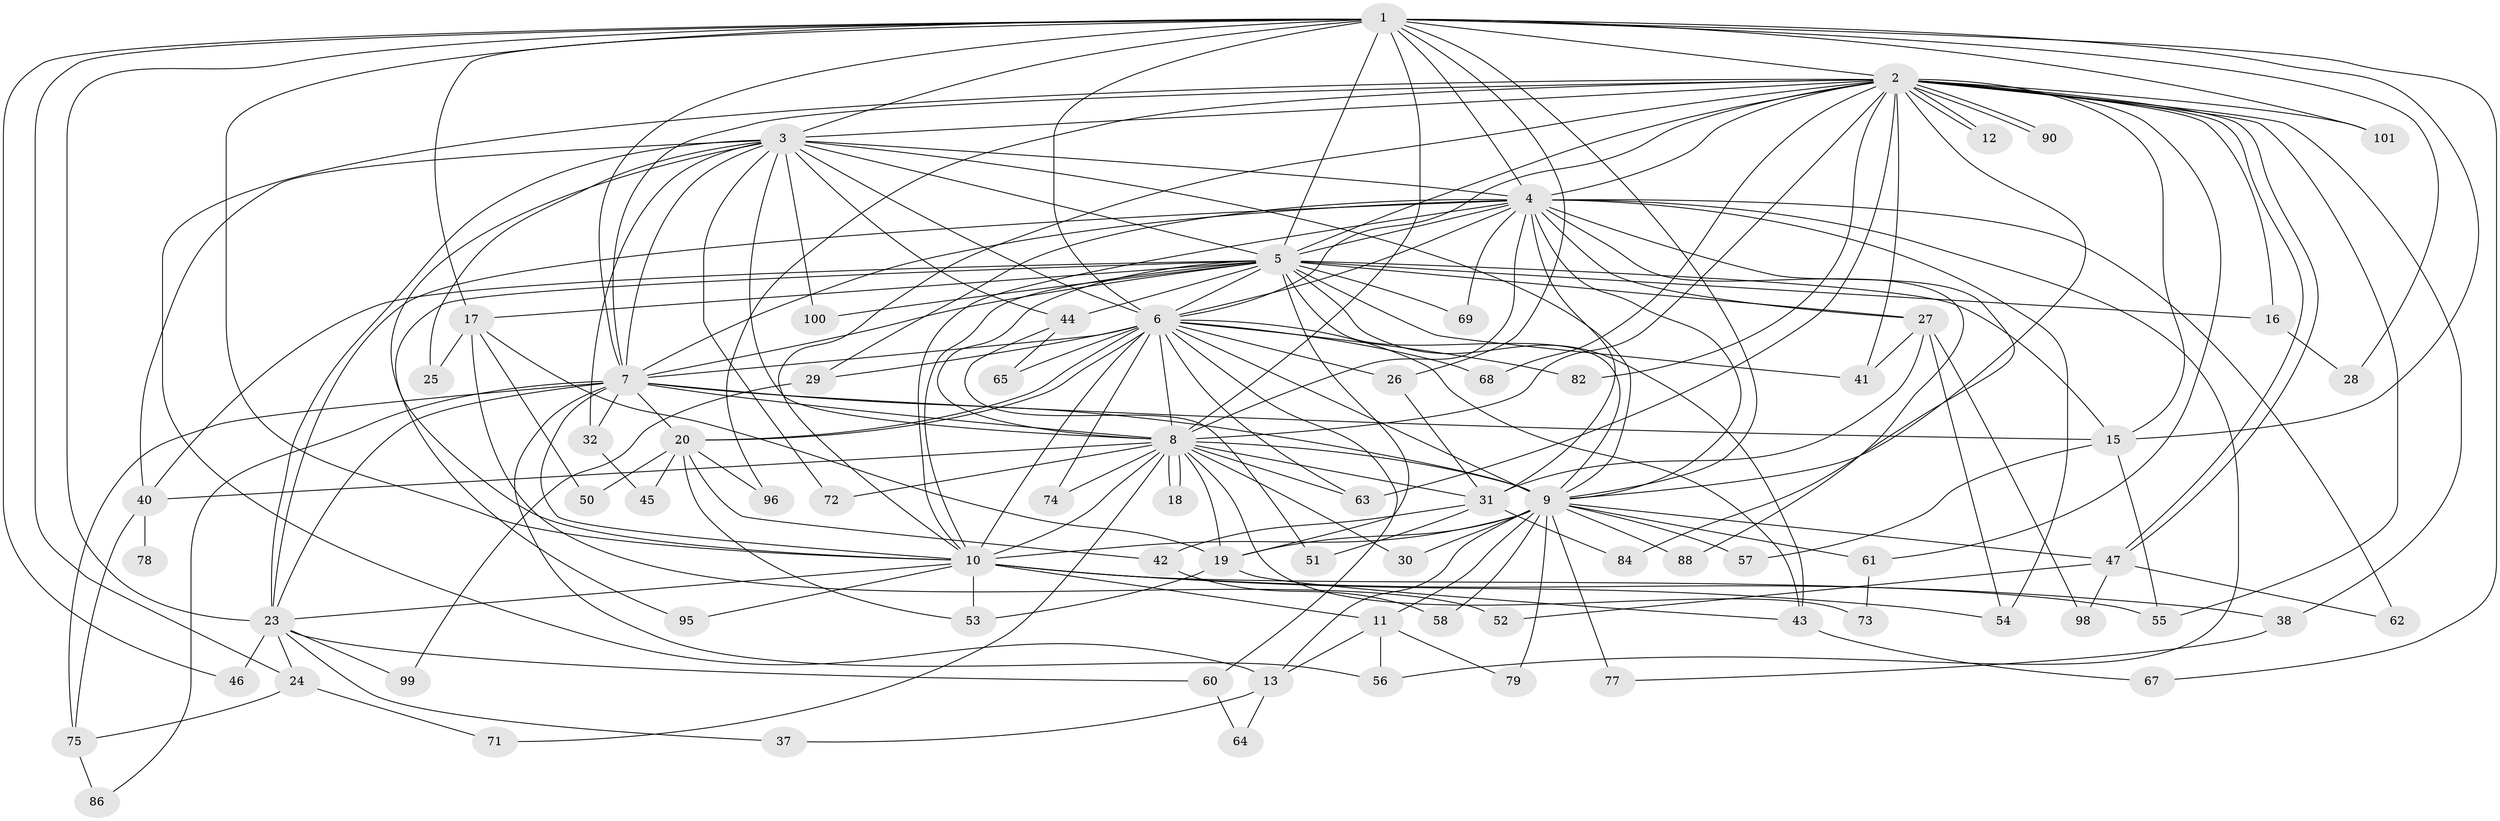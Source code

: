 // original degree distribution, {17: 0.019417475728155338, 27: 0.009708737864077669, 16: 0.019417475728155338, 20: 0.019417475728155338, 21: 0.019417475728155338, 19: 0.009708737864077669, 5: 0.04854368932038835, 2: 0.5145631067961165, 4: 0.08737864077669903, 3: 0.1941747572815534, 6: 0.038834951456310676, 10: 0.009708737864077669, 7: 0.009708737864077669}
// Generated by graph-tools (version 1.1) at 2025/41/03/06/25 10:41:39]
// undirected, 76 vertices, 197 edges
graph export_dot {
graph [start="1"]
  node [color=gray90,style=filled];
  1 [super="+14"];
  2 [super="+39"];
  3 [super="+85"];
  4 [super="+94"];
  5 [super="+93"];
  6 [super="+21"];
  7 [super="+70"];
  8 [super="+66"];
  9 [super="+36"];
  10 [super="+92"];
  11;
  12;
  13 [super="+22"];
  15 [super="+33"];
  16;
  17 [super="+83"];
  18;
  19 [super="+89"];
  20 [super="+35"];
  23 [super="+34"];
  24;
  25;
  26;
  27 [super="+97"];
  28;
  29;
  30;
  31 [super="+80"];
  32;
  37;
  38;
  40 [super="+59"];
  41 [super="+87"];
  42;
  43 [super="+48"];
  44;
  45;
  46;
  47 [super="+49"];
  50;
  51;
  52;
  53;
  54 [super="+91"];
  55 [super="+102"];
  56 [super="+103"];
  57;
  58;
  60;
  61;
  62;
  63 [super="+81"];
  64;
  65;
  67;
  68;
  69;
  71;
  72;
  73;
  74;
  75 [super="+76"];
  77;
  78;
  79;
  82;
  84;
  86;
  88;
  90;
  95;
  96;
  98;
  99;
  100;
  101;
  1 -- 2;
  1 -- 3;
  1 -- 4 [weight=2];
  1 -- 5;
  1 -- 6 [weight=2];
  1 -- 7;
  1 -- 8;
  1 -- 9;
  1 -- 10;
  1 -- 23;
  1 -- 24;
  1 -- 28;
  1 -- 46;
  1 -- 67;
  1 -- 101;
  1 -- 17;
  1 -- 26;
  1 -- 15;
  2 -- 3;
  2 -- 4;
  2 -- 5 [weight=2];
  2 -- 6;
  2 -- 7;
  2 -- 8;
  2 -- 9;
  2 -- 10;
  2 -- 12;
  2 -- 12;
  2 -- 13;
  2 -- 16;
  2 -- 38;
  2 -- 41;
  2 -- 47;
  2 -- 47;
  2 -- 63;
  2 -- 68;
  2 -- 82;
  2 -- 90;
  2 -- 90;
  2 -- 96;
  2 -- 101;
  2 -- 61;
  2 -- 15;
  2 -- 55;
  3 -- 4;
  3 -- 5;
  3 -- 6;
  3 -- 7;
  3 -- 8;
  3 -- 9;
  3 -- 10;
  3 -- 25;
  3 -- 32;
  3 -- 40;
  3 -- 44;
  3 -- 72;
  3 -- 100;
  3 -- 23;
  4 -- 5;
  4 -- 6;
  4 -- 7;
  4 -- 8;
  4 -- 9;
  4 -- 10;
  4 -- 27;
  4 -- 29;
  4 -- 31;
  4 -- 54;
  4 -- 56;
  4 -- 62;
  4 -- 69;
  4 -- 84;
  4 -- 88;
  4 -- 23;
  5 -- 6;
  5 -- 7;
  5 -- 8;
  5 -- 9;
  5 -- 10;
  5 -- 15;
  5 -- 16;
  5 -- 17;
  5 -- 19;
  5 -- 27;
  5 -- 43;
  5 -- 44;
  5 -- 69;
  5 -- 100;
  5 -- 95;
  5 -- 41;
  5 -- 40;
  6 -- 7;
  6 -- 8;
  6 -- 9;
  6 -- 10;
  6 -- 20;
  6 -- 20;
  6 -- 26;
  6 -- 60;
  6 -- 63;
  6 -- 68;
  6 -- 82;
  6 -- 65;
  6 -- 74;
  6 -- 29;
  6 -- 43;
  7 -- 8;
  7 -- 9 [weight=2];
  7 -- 10;
  7 -- 15;
  7 -- 32;
  7 -- 75;
  7 -- 86;
  7 -- 23;
  7 -- 20;
  7 -- 56;
  8 -- 9;
  8 -- 10;
  8 -- 18;
  8 -- 18;
  8 -- 30;
  8 -- 40;
  8 -- 72;
  8 -- 73;
  8 -- 74;
  8 -- 71;
  8 -- 63 [weight=2];
  8 -- 31;
  8 -- 19;
  9 -- 10;
  9 -- 11;
  9 -- 13;
  9 -- 19;
  9 -- 30;
  9 -- 57;
  9 -- 58;
  9 -- 61;
  9 -- 77;
  9 -- 79;
  9 -- 88;
  9 -- 47;
  10 -- 11;
  10 -- 23;
  10 -- 38;
  10 -- 54;
  10 -- 55;
  10 -- 95;
  10 -- 53;
  11 -- 56;
  11 -- 79;
  11 -- 13;
  13 -- 37;
  13 -- 64;
  15 -- 57;
  15 -- 55;
  16 -- 28;
  17 -- 25;
  17 -- 50;
  17 -- 52;
  17 -- 19;
  19 -- 43;
  19 -- 53;
  20 -- 42;
  20 -- 53;
  20 -- 96;
  20 -- 50;
  20 -- 45;
  23 -- 24;
  23 -- 37;
  23 -- 46;
  23 -- 60;
  23 -- 99;
  24 -- 71;
  24 -- 75;
  26 -- 31;
  27 -- 41;
  27 -- 98;
  27 -- 31;
  27 -- 54;
  29 -- 99;
  31 -- 42;
  31 -- 51;
  31 -- 84;
  32 -- 45;
  38 -- 77;
  40 -- 78 [weight=2];
  40 -- 75;
  42 -- 58;
  43 -- 67;
  44 -- 51;
  44 -- 65;
  47 -- 62;
  47 -- 98;
  47 -- 52;
  60 -- 64;
  61 -- 73;
  75 -- 86;
}
